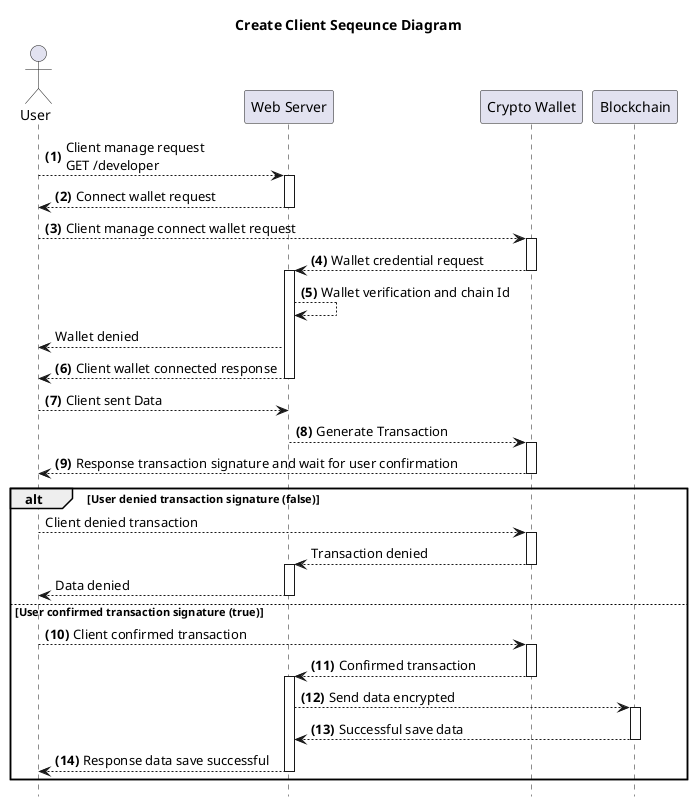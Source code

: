@startuml createClient
title **Create Client** Seqeunce Diagram
hide footbox
actor User
autonumber "<b>(0)"
"User" --> "Web Server" ++: Client manage request\nGET /developer
"Web Server" --> "User" --: Connect wallet request
"User" --> "Crypto Wallet" ++: Client manage connect wallet request
"Crypto Wallet" --> "Web Server" --++: Wallet credential request
"Web Server" --> "Web Server" : Wallet verification and chain Id
autonumber stop
"Web Server" --> "User" : Wallet denied
autonumber resume
"Web Server" --> "User" --: Client wallet connected response
"User" --> "Web Server" : Client sent Data
"Web Server" --> "Crypto Wallet" ++: Generate Transaction
"Crypto Wallet" --> "User" --: Response transaction signature and wait for user confirmation
alt User denied transaction signature (false)
    autonumber stop
    "User" --> "Crypto Wallet" ++: Client denied transaction
    "Crypto Wallet" --> "Web Server" --++: Transaction denied
    "Web Server" --> "User" --: Data denied
else User confirmed transaction signature (true)
    autonumber resume
    "User" --> "Crypto Wallet" ++: Client confirmed transaction
    "Crypto Wallet" --> "Web Server" --++: Confirmed transaction
    "Web Server" --> "Blockchain" ++: Send data encrypted
    "Blockchain" --> "Web Server" --: Successful save data
    "Web Server" --> "User" --: Response data save successful

end
@enduml